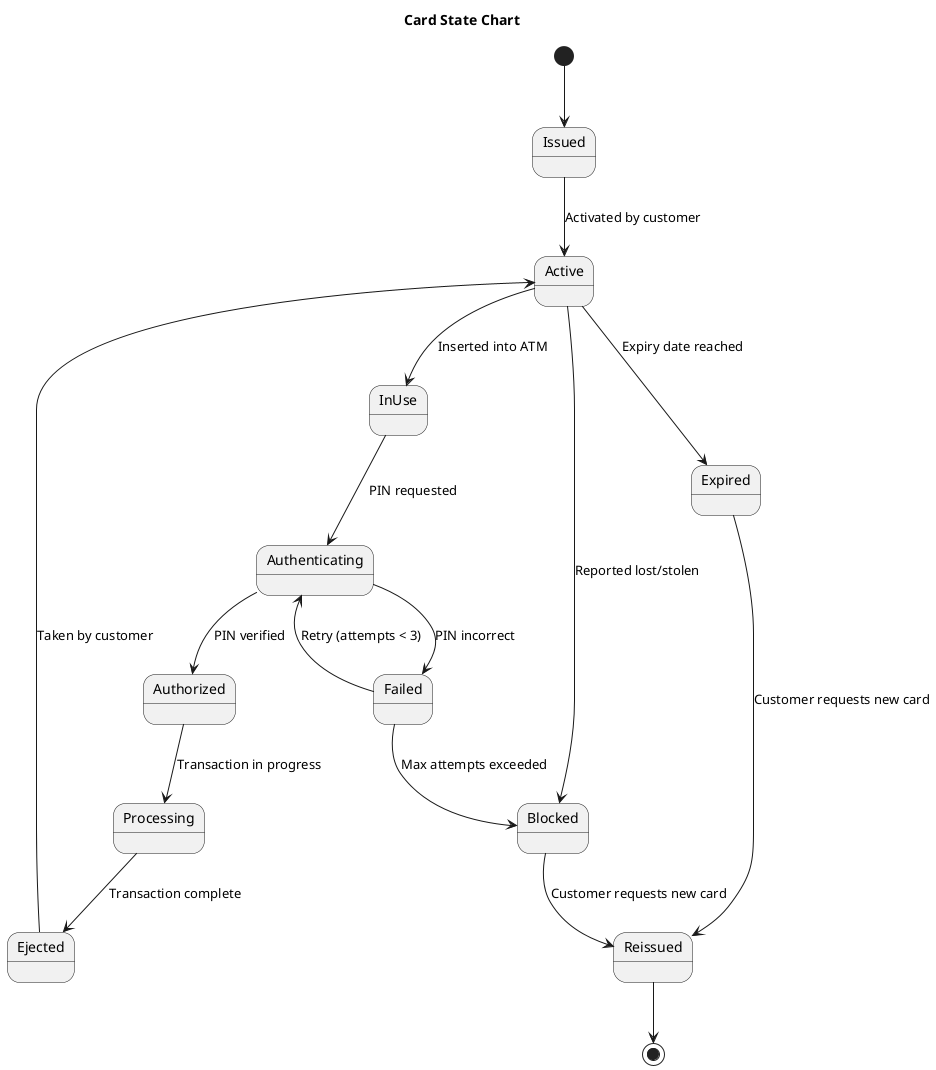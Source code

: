 @startuml
' State Chart for Card
title Card State Chart

[*] --> Issued
Issued --> Active : Activated by customer
Active --> InUse : Inserted into ATM
Active --> Blocked : Reported lost/stolen
Active --> Expired : Expiry date reached

InUse --> Authenticating : PIN requested
Authenticating --> Authorized : PIN verified
Authenticating --> Failed : PIN incorrect
Failed --> Authenticating : Retry (attempts < 3)
Failed --> Blocked : Max attempts exceeded

Authorized --> Processing : Transaction in progress
Processing --> Ejected : Transaction complete
Ejected --> Active : Taken by customer

Blocked --> Reissued : Customer requests new card
Expired --> Reissued : Customer requests new card
Reissued --> [*]

@enduml
